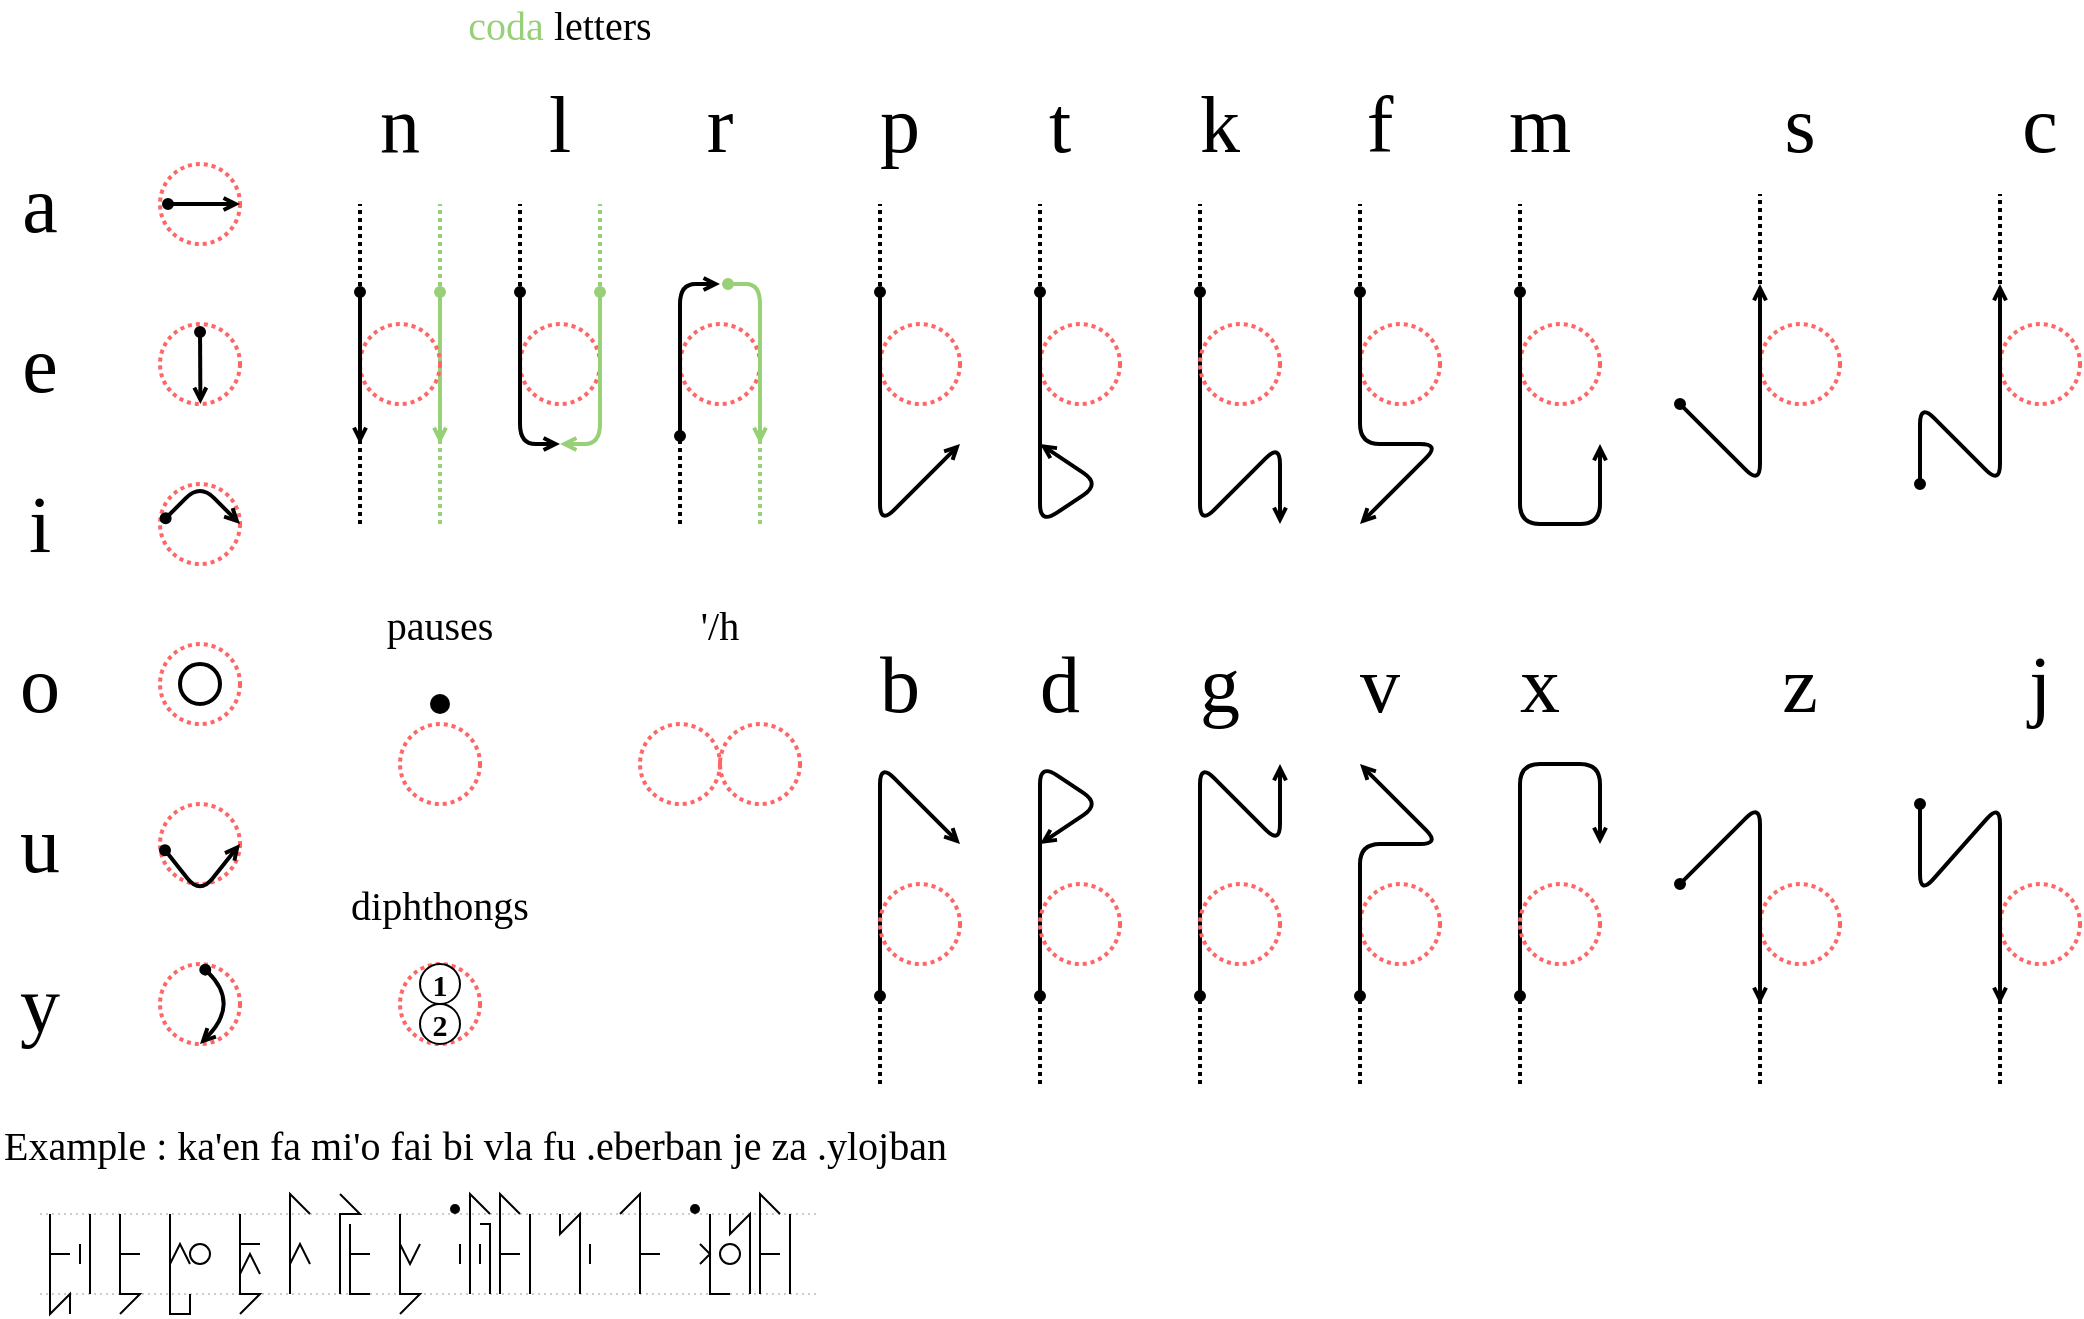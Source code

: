<mxfile version="13.3.1" type="device"><diagram id="cU61eobwLXM9dZFqmq59" name="Page-1"><mxGraphModel dx="1022" dy="855" grid="1" gridSize="5" guides="0" tooltips="1" connect="0" arrows="0" fold="1" page="0" pageScale="1" pageWidth="850" pageHeight="1100" math="0" shadow="0" extFonts="Rajdhani^https://fonts.googleapis.com/css?family=Rajdhani"><root><mxCell id="0"/><mxCell id="1" parent="0"/><mxCell id="TxNuDAC9tBbn7qZjxhLz-207" value="" style="endArrow=none;dashed=1;html=1;strokeColor=#CCCCCC;strokeWidth=1;fontFamily=Rajdhani;fontSize=15;fontColor=#000000;dashPattern=1 2;" edge="1" parent="1"><mxGeometry width="50" height="50" relative="1" as="geometry"><mxPoint x="420" y="925" as="sourcePoint"/><mxPoint x="810" y="925" as="targetPoint"/></mxGeometry></mxCell><mxCell id="TxNuDAC9tBbn7qZjxhLz-208" value="" style="endArrow=none;dashed=1;html=1;strokeColor=#CCCCCC;strokeWidth=1;fontFamily=Rajdhani;fontSize=15;fontColor=#000000;dashPattern=1 2;" edge="1" parent="1"><mxGeometry width="50" height="50" relative="1" as="geometry"><mxPoint x="420" y="965" as="sourcePoint"/><mxPoint x="810" y="965" as="targetPoint"/></mxGeometry></mxCell><mxCell id="TxNuDAC9tBbn7qZjxhLz-73" value="" style="ellipse;whiteSpace=wrap;html=1;aspect=fixed;fontFamily=Rajdhani;fontSize=20;align=right;fillColor=none;strokeWidth=2;strokeColor=#FF6666;dashed=1;dashPattern=1 1;" vertex="1" parent="1"><mxGeometry x="480" y="560" width="40" height="40" as="geometry"/></mxCell><mxCell id="TxNuDAC9tBbn7qZjxhLz-72" value="" style="ellipse;whiteSpace=wrap;html=1;aspect=fixed;fontFamily=Rajdhani;fontSize=20;align=right;fillColor=none;strokeWidth=2;strokeColor=#FF6666;dashed=1;dashPattern=1 1;" vertex="1" parent="1"><mxGeometry x="480" y="480" width="40" height="40" as="geometry"/></mxCell><mxCell id="TxNuDAC9tBbn7qZjxhLz-71" value="" style="ellipse;whiteSpace=wrap;html=1;aspect=fixed;fontFamily=Rajdhani;fontSize=20;align=right;fillColor=none;strokeWidth=2;strokeColor=#FF6666;dashed=1;dashPattern=1 1;" vertex="1" parent="1"><mxGeometry x="480" y="400" width="40" height="40" as="geometry"/></mxCell><mxCell id="TxNuDAC9tBbn7qZjxhLz-76" value="" style="ellipse;whiteSpace=wrap;html=1;aspect=fixed;fontFamily=Rajdhani;fontSize=20;align=right;fillColor=none;strokeWidth=2;strokeColor=#FF6666;dashed=1;dashPattern=1 1;" vertex="1" parent="1"><mxGeometry x="480" y="640" width="40" height="40" as="geometry"/></mxCell><mxCell id="TxNuDAC9tBbn7qZjxhLz-78" value="" style="ellipse;whiteSpace=wrap;html=1;aspect=fixed;fontFamily=Rajdhani;fontSize=20;align=right;fillColor=none;strokeWidth=2;strokeColor=#FF6666;dashed=1;dashPattern=1 1;" vertex="1" parent="1"><mxGeometry x="480" y="720" width="40" height="40" as="geometry"/></mxCell><mxCell id="TxNuDAC9tBbn7qZjxhLz-81" value="" style="ellipse;whiteSpace=wrap;html=1;aspect=fixed;fontFamily=Rajdhani;fontSize=20;align=right;fillColor=none;strokeWidth=2;strokeColor=#FF6666;dashed=1;dashPattern=1 1;" vertex="1" parent="1"><mxGeometry x="480" y="800" width="40" height="40" as="geometry"/></mxCell><mxCell id="TxNuDAC9tBbn7qZjxhLz-1" value="a" style="text;html=1;strokeColor=none;fillColor=none;align=center;verticalAlign=middle;whiteSpace=wrap;rounded=0;fontFamily=Rajdhani;fontSize=40;" vertex="1" parent="1"><mxGeometry x="400" y="400" width="40" height="40" as="geometry"/></mxCell><mxCell id="TxNuDAC9tBbn7qZjxhLz-2" value="" style="endArrow=open;html=1;fontFamily=Rajdhani;fontSize=40;startArrow=circle;startFill=1;endSize=4;startSize=0;endFill=0;strokeWidth=2;" edge="1" parent="1"><mxGeometry width="50" height="50" relative="1" as="geometry"><mxPoint x="500" y="480" as="sourcePoint"/><mxPoint x="500.2" y="520" as="targetPoint"/></mxGeometry></mxCell><mxCell id="TxNuDAC9tBbn7qZjxhLz-7" value="e" style="text;html=1;strokeColor=none;fillColor=none;align=center;verticalAlign=middle;whiteSpace=wrap;rounded=0;fontFamily=Rajdhani;fontSize=40;" vertex="1" parent="1"><mxGeometry x="400" y="480" width="40" height="40" as="geometry"/></mxCell><mxCell id="TxNuDAC9tBbn7qZjxhLz-8" value="" style="endArrow=open;html=1;fontFamily=Rajdhani;fontSize=40;startArrow=circle;startFill=1;endSize=4;startSize=0;endFill=0;strokeWidth=2;" edge="1" parent="1"><mxGeometry width="50" height="50" relative="1" as="geometry"><mxPoint x="480" y="420" as="sourcePoint"/><mxPoint x="520" y="420" as="targetPoint"/></mxGeometry></mxCell><mxCell id="TxNuDAC9tBbn7qZjxhLz-9" value="i" style="text;html=1;strokeColor=none;fillColor=none;align=center;verticalAlign=middle;whiteSpace=wrap;rounded=0;fontFamily=Rajdhani;fontSize=40;" vertex="1" parent="1"><mxGeometry x="400" y="560" width="40" height="40" as="geometry"/></mxCell><mxCell id="TxNuDAC9tBbn7qZjxhLz-10" value="" style="endArrow=open;html=1;fontFamily=Rajdhani;fontSize=40;startArrow=circle;startFill=1;endSize=4;startSize=0;endFill=0;strokeWidth=2;" edge="1" parent="1"><mxGeometry width="50" height="50" relative="1" as="geometry"><mxPoint x="480" y="580" as="sourcePoint"/><mxPoint x="520" y="580" as="targetPoint"/><Array as="points"><mxPoint x="500" y="560"/></Array></mxGeometry></mxCell><mxCell id="TxNuDAC9tBbn7qZjxhLz-11" value="o" style="text;html=1;strokeColor=none;fillColor=none;align=center;verticalAlign=middle;whiteSpace=wrap;rounded=0;fontFamily=Rajdhani;fontSize=40;" vertex="1" parent="1"><mxGeometry x="400" y="640" width="40" height="40" as="geometry"/></mxCell><mxCell id="TxNuDAC9tBbn7qZjxhLz-12" value="" style="ellipse;whiteSpace=wrap;html=1;aspect=fixed;fontFamily=Rajdhani;fontSize=20;align=right;fillColor=none;strokeWidth=2;" vertex="1" parent="1"><mxGeometry x="490" y="650" width="20" height="20" as="geometry"/></mxCell><mxCell id="TxNuDAC9tBbn7qZjxhLz-13" value="u" style="text;html=1;strokeColor=none;fillColor=none;align=center;verticalAlign=middle;whiteSpace=wrap;rounded=0;fontFamily=Rajdhani;fontSize=40;" vertex="1" parent="1"><mxGeometry x="400" y="720" width="40" height="40" as="geometry"/></mxCell><mxCell id="TxNuDAC9tBbn7qZjxhLz-14" value="" style="endArrow=open;html=1;fontFamily=Rajdhani;fontSize=40;startArrow=circle;startFill=1;endSize=4;startSize=0;endFill=0;strokeWidth=2;strokeColor=#000000;rounded=1;" edge="1" parent="1"><mxGeometry width="50" height="50" relative="1" as="geometry"><mxPoint x="480" y="740" as="sourcePoint"/><mxPoint x="520" y="740" as="targetPoint"/><Array as="points"><mxPoint x="500" y="765"/></Array></mxGeometry></mxCell><mxCell id="TxNuDAC9tBbn7qZjxhLz-20" value="y" style="text;html=1;strokeColor=none;fillColor=none;align=center;verticalAlign=middle;whiteSpace=wrap;rounded=0;fontFamily=Rajdhani;fontSize=40;" vertex="1" parent="1"><mxGeometry x="400" y="800" width="40" height="40" as="geometry"/></mxCell><mxCell id="TxNuDAC9tBbn7qZjxhLz-21" value="" style="endArrow=open;html=1;fontFamily=Rajdhani;fontSize=40;startArrow=circle;startFill=1;endSize=4;startSize=0;endFill=0;strokeWidth=2;curved=1;" edge="1" parent="1"><mxGeometry width="50" height="50" relative="1" as="geometry"><mxPoint x="499.8" y="800" as="sourcePoint"/><mxPoint x="500" y="840" as="targetPoint"/><Array as="points"><mxPoint x="520" y="820"/></Array></mxGeometry></mxCell><mxCell id="TxNuDAC9tBbn7qZjxhLz-23" value="n" style="text;html=1;strokeColor=none;fillColor=none;align=center;verticalAlign=middle;whiteSpace=wrap;rounded=0;fontFamily=Rajdhani;fontSize=40;" vertex="1" parent="1"><mxGeometry x="580" y="360" width="40" height="40" as="geometry"/></mxCell><mxCell id="TxNuDAC9tBbn7qZjxhLz-25" value="l" style="text;html=1;strokeColor=none;fillColor=none;align=center;verticalAlign=middle;whiteSpace=wrap;rounded=0;fontFamily=Rajdhani;fontSize=40;" vertex="1" parent="1"><mxGeometry x="660" y="360" width="40" height="40" as="geometry"/></mxCell><mxCell id="TxNuDAC9tBbn7qZjxhLz-26" value="r" style="text;html=1;strokeColor=none;fillColor=none;align=center;verticalAlign=middle;whiteSpace=wrap;rounded=0;fontFamily=Rajdhani;fontSize=40;" vertex="1" parent="1"><mxGeometry x="740" y="360" width="40" height="40" as="geometry"/></mxCell><mxCell id="TxNuDAC9tBbn7qZjxhLz-27" value="" style="endArrow=open;html=1;fontFamily=Rajdhani;fontSize=40;startArrow=circle;startFill=1;endSize=4;startSize=0;endFill=0;strokeWidth=2;strokeColor=#97D077;" edge="1" parent="1"><mxGeometry width="50" height="50" relative="1" as="geometry"><mxPoint x="620" y="460" as="sourcePoint"/><mxPoint x="620" y="540" as="targetPoint"/></mxGeometry></mxCell><mxCell id="TxNuDAC9tBbn7qZjxhLz-28" value="" style="ellipse;whiteSpace=wrap;html=1;aspect=fixed;fontFamily=Rajdhani;fontSize=20;align=right;fillColor=none;strokeWidth=2;strokeColor=#FF6666;dashed=1;dashPattern=1 1;" vertex="1" parent="1"><mxGeometry x="580" y="480" width="40" height="40" as="geometry"/></mxCell><mxCell id="TxNuDAC9tBbn7qZjxhLz-29" value="" style="ellipse;whiteSpace=wrap;html=1;aspect=fixed;fontFamily=Rajdhani;fontSize=20;align=right;fillColor=none;strokeWidth=2;strokeColor=#FF6666;dashed=1;dashPattern=1 1;" vertex="1" parent="1"><mxGeometry x="660" y="480" width="40" height="40" as="geometry"/></mxCell><mxCell id="TxNuDAC9tBbn7qZjxhLz-30" value="" style="ellipse;whiteSpace=wrap;html=1;aspect=fixed;fontFamily=Rajdhani;fontSize=20;align=right;fillColor=none;strokeWidth=2;strokeColor=#FF6666;dashed=1;dashPattern=1 1;" vertex="1" parent="1"><mxGeometry x="740" y="480" width="40" height="40" as="geometry"/></mxCell><mxCell id="TxNuDAC9tBbn7qZjxhLz-31" value="" style="endArrow=open;html=1;fontFamily=Rajdhani;fontSize=40;startArrow=circle;startFill=1;endSize=4;startSize=0;endFill=0;strokeWidth=2;strokeColor=#97D077;" edge="1" parent="1"><mxGeometry width="50" height="50" relative="1" as="geometry"><mxPoint x="700" y="460" as="sourcePoint"/><mxPoint x="680" y="540" as="targetPoint"/><Array as="points"><mxPoint x="700" y="540"/></Array></mxGeometry></mxCell><mxCell id="TxNuDAC9tBbn7qZjxhLz-32" value="" style="endArrow=open;html=1;fontFamily=Rajdhani;fontSize=40;startArrow=circle;startFill=1;endSize=4;startSize=0;endFill=0;strokeWidth=2;" edge="1" parent="1"><mxGeometry width="50" height="50" relative="1" as="geometry"><mxPoint x="660" y="460" as="sourcePoint"/><mxPoint x="680" y="540" as="targetPoint"/><Array as="points"><mxPoint x="660" y="540"/></Array></mxGeometry></mxCell><mxCell id="TxNuDAC9tBbn7qZjxhLz-33" value="" style="endArrow=open;html=1;fontFamily=Rajdhani;fontSize=40;startArrow=circle;startFill=1;endSize=4;startSize=0;endFill=0;strokeWidth=2;strokeColor=#97D077;" edge="1" parent="1"><mxGeometry width="50" height="50" relative="1" as="geometry"><mxPoint x="760" y="460" as="sourcePoint"/><mxPoint x="780" y="540" as="targetPoint"/><Array as="points"><mxPoint x="780" y="460"/></Array></mxGeometry></mxCell><mxCell id="TxNuDAC9tBbn7qZjxhLz-34" value="" style="endArrow=open;html=1;fontFamily=Rajdhani;fontSize=40;startArrow=circle;startFill=1;endSize=4;startSize=0;endFill=0;strokeWidth=2;strokeColor=#000000;" edge="1" parent="1"><mxGeometry width="50" height="50" relative="1" as="geometry"><mxPoint x="740" y="540" as="sourcePoint"/><mxPoint x="760" y="460" as="targetPoint"/><Array as="points"><mxPoint x="740" y="460"/></Array></mxGeometry></mxCell><mxCell id="TxNuDAC9tBbn7qZjxhLz-35" value="&lt;font color=&quot;#97d077&quot;&gt;coda&lt;/font&gt; letters" style="text;html=1;strokeColor=none;fillColor=none;align=center;verticalAlign=middle;whiteSpace=wrap;rounded=0;fontFamily=Rajdhani;fontSize=20;" vertex="1" parent="1"><mxGeometry x="580" y="320" width="200" height="20" as="geometry"/></mxCell><mxCell id="TxNuDAC9tBbn7qZjxhLz-36" value="" style="endArrow=open;html=1;fontFamily=Rajdhani;fontSize=40;startArrow=circle;startFill=1;endSize=4;startSize=0;endFill=0;strokeWidth=2;strokeColor=#000000;" edge="1" parent="1"><mxGeometry width="50" height="50" relative="1" as="geometry"><mxPoint x="580" y="460" as="sourcePoint"/><mxPoint x="580" y="540" as="targetPoint"/></mxGeometry></mxCell><mxCell id="TxNuDAC9tBbn7qZjxhLz-39" value="p" style="text;html=1;strokeColor=none;fillColor=none;align=center;verticalAlign=middle;whiteSpace=wrap;rounded=0;fontFamily=Rajdhani;fontSize=40;" vertex="1" parent="1"><mxGeometry x="830" y="360" width="40" height="40" as="geometry"/></mxCell><mxCell id="TxNuDAC9tBbn7qZjxhLz-40" value="b" style="text;html=1;strokeColor=none;fillColor=none;align=center;verticalAlign=middle;whiteSpace=wrap;rounded=0;fontFamily=Rajdhani;fontSize=40;" vertex="1" parent="1"><mxGeometry x="830" y="640" width="40" height="40" as="geometry"/></mxCell><mxCell id="TxNuDAC9tBbn7qZjxhLz-42" value="" style="endArrow=open;html=1;fontFamily=Rajdhani;fontSize=40;startArrow=circle;startFill=1;endSize=4;startSize=0;endFill=0;strokeWidth=2;strokeColor=#000000;" edge="1" parent="1"><mxGeometry width="50" height="50" relative="1" as="geometry"><mxPoint x="840" y="820" as="sourcePoint"/><mxPoint x="880" y="740" as="targetPoint"/><Array as="points"><mxPoint x="840" y="700"/></Array></mxGeometry></mxCell><mxCell id="TxNuDAC9tBbn7qZjxhLz-47" value="" style="endArrow=open;html=1;fontFamily=Rajdhani;fontSize=40;startArrow=circle;startFill=1;endSize=4;startSize=0;endFill=0;strokeWidth=2;strokeColor=#000000;" edge="1" parent="1"><mxGeometry width="50" height="50" relative="1" as="geometry"><mxPoint x="920" y="820" as="sourcePoint"/><mxPoint x="920" y="740" as="targetPoint"/><Array as="points"><mxPoint x="920" y="700"/><mxPoint x="950" y="720"/></Array></mxGeometry></mxCell><mxCell id="TxNuDAC9tBbn7qZjxhLz-50" value="t" style="text;html=1;strokeColor=none;fillColor=none;align=center;verticalAlign=middle;whiteSpace=wrap;rounded=0;fontFamily=Rajdhani;fontSize=40;" vertex="1" parent="1"><mxGeometry x="910" y="360" width="40" height="40" as="geometry"/></mxCell><mxCell id="TxNuDAC9tBbn7qZjxhLz-51" value="d" style="text;html=1;strokeColor=none;fillColor=none;align=center;verticalAlign=middle;whiteSpace=wrap;rounded=0;fontFamily=Rajdhani;fontSize=40;" vertex="1" parent="1"><mxGeometry x="910" y="640" width="40" height="40" as="geometry"/></mxCell><mxCell id="TxNuDAC9tBbn7qZjxhLz-54" value="" style="endArrow=open;html=1;fontFamily=Rajdhani;fontSize=40;startArrow=circle;startFill=1;endSize=4;startSize=0;endFill=0;strokeWidth=2;strokeColor=#000000;" edge="1" parent="1"><mxGeometry width="50" height="50" relative="1" as="geometry"><mxPoint x="1000" y="460" as="sourcePoint"/><mxPoint x="1040" y="580" as="targetPoint"/><Array as="points"><mxPoint x="1000" y="580"/><mxPoint x="1040" y="540"/></Array></mxGeometry></mxCell><mxCell id="TxNuDAC9tBbn7qZjxhLz-56" value="k" style="text;html=1;strokeColor=none;fillColor=none;align=center;verticalAlign=middle;whiteSpace=wrap;rounded=0;fontFamily=Rajdhani;fontSize=40;" vertex="1" parent="1"><mxGeometry x="990" y="360" width="40" height="40" as="geometry"/></mxCell><mxCell id="TxNuDAC9tBbn7qZjxhLz-57" value="" style="endArrow=open;html=1;fontFamily=Rajdhani;fontSize=40;startArrow=circle;startFill=1;endSize=4;startSize=0;endFill=0;strokeWidth=2;strokeColor=#000000;" edge="1" parent="1"><mxGeometry width="50" height="50" relative="1" as="geometry"><mxPoint x="1000" y="820" as="sourcePoint"/><mxPoint x="1040" y="700" as="targetPoint"/><Array as="points"><mxPoint x="1000" y="700"/><mxPoint x="1040" y="740"/></Array></mxGeometry></mxCell><mxCell id="TxNuDAC9tBbn7qZjxhLz-83" value="" style="ellipse;whiteSpace=wrap;html=1;aspect=fixed;fontFamily=Rajdhani;fontSize=20;align=right;fillColor=none;strokeWidth=2;strokeColor=#FF6666;dashed=1;dashPattern=1 1;" vertex="1" parent="1"><mxGeometry x="840" y="480" width="40" height="40" as="geometry"/></mxCell><mxCell id="TxNuDAC9tBbn7qZjxhLz-85" value="" style="ellipse;whiteSpace=wrap;html=1;aspect=fixed;fontFamily=Rajdhani;fontSize=20;align=right;fillColor=none;strokeWidth=2;strokeColor=#FF6666;dashed=1;dashPattern=1 1;" vertex="1" parent="1"><mxGeometry x="920" y="480" width="40" height="40" as="geometry"/></mxCell><mxCell id="TxNuDAC9tBbn7qZjxhLz-87" value="" style="ellipse;whiteSpace=wrap;html=1;aspect=fixed;fontFamily=Rajdhani;fontSize=20;align=right;fillColor=none;strokeWidth=2;strokeColor=#FF6666;dashed=1;dashPattern=1 1;" vertex="1" parent="1"><mxGeometry x="1000" y="480" width="40" height="40" as="geometry"/></mxCell><mxCell id="TxNuDAC9tBbn7qZjxhLz-89" value="" style="ellipse;whiteSpace=wrap;html=1;aspect=fixed;fontFamily=Rajdhani;fontSize=20;align=right;fillColor=none;strokeWidth=2;strokeColor=#FF6666;dashed=1;dashPattern=1 1;" vertex="1" parent="1"><mxGeometry x="840" y="760" width="40" height="40" as="geometry"/></mxCell><mxCell id="TxNuDAC9tBbn7qZjxhLz-91" value="" style="ellipse;whiteSpace=wrap;html=1;aspect=fixed;fontFamily=Rajdhani;fontSize=20;align=right;fillColor=none;strokeWidth=2;strokeColor=#FF6666;dashed=1;dashPattern=1 1;" vertex="1" parent="1"><mxGeometry x="920" y="760" width="40" height="40" as="geometry"/></mxCell><mxCell id="TxNuDAC9tBbn7qZjxhLz-93" value="" style="ellipse;whiteSpace=wrap;html=1;aspect=fixed;fontFamily=Rajdhani;fontSize=20;align=right;fillColor=none;strokeWidth=2;strokeColor=#FF6666;dashed=1;dashPattern=1 1;" vertex="1" parent="1"><mxGeometry x="1000" y="760" width="40" height="40" as="geometry"/></mxCell><mxCell id="TxNuDAC9tBbn7qZjxhLz-101" value="f" style="text;html=1;strokeColor=none;fillColor=none;align=center;verticalAlign=middle;whiteSpace=wrap;rounded=0;fontFamily=Rajdhani;fontSize=40;" vertex="1" parent="1"><mxGeometry x="1070" y="360" width="40" height="40" as="geometry"/></mxCell><mxCell id="TxNuDAC9tBbn7qZjxhLz-103" value="" style="ellipse;whiteSpace=wrap;html=1;aspect=fixed;fontFamily=Rajdhani;fontSize=20;align=right;fillColor=none;strokeWidth=2;strokeColor=#FF6666;dashed=1;dashPattern=1 1;" vertex="1" parent="1"><mxGeometry x="1080" y="480" width="40" height="40" as="geometry"/></mxCell><mxCell id="TxNuDAC9tBbn7qZjxhLz-105" value="g" style="text;html=1;strokeColor=none;fillColor=none;align=center;verticalAlign=middle;whiteSpace=wrap;rounded=0;fontFamily=Rajdhani;fontSize=40;" vertex="1" parent="1"><mxGeometry x="990" y="640" width="40" height="40" as="geometry"/></mxCell><mxCell id="TxNuDAC9tBbn7qZjxhLz-106" value="v" style="text;html=1;strokeColor=none;fillColor=none;align=center;verticalAlign=middle;whiteSpace=wrap;rounded=0;fontFamily=Rajdhani;fontSize=40;" vertex="1" parent="1"><mxGeometry x="1070" y="640" width="40" height="40" as="geometry"/></mxCell><mxCell id="TxNuDAC9tBbn7qZjxhLz-108" value="" style="ellipse;whiteSpace=wrap;html=1;aspect=fixed;fontFamily=Rajdhani;fontSize=20;align=right;fillColor=none;strokeWidth=2;strokeColor=#FF6666;dashed=1;dashPattern=1 1;" vertex="1" parent="1"><mxGeometry x="1080" y="760" width="40" height="40" as="geometry"/></mxCell><mxCell id="TxNuDAC9tBbn7qZjxhLz-110" value="" style="endArrow=open;html=1;fontFamily=Rajdhani;fontSize=40;startArrow=circle;startFill=1;endSize=4;startSize=0;endFill=0;strokeWidth=2;strokeColor=#000000;" edge="1" parent="1"><mxGeometry width="50" height="50" relative="1" as="geometry"><mxPoint x="1080" y="460" as="sourcePoint"/><mxPoint x="1080" y="580" as="targetPoint"/><Array as="points"><mxPoint x="1080" y="540"/><mxPoint x="1120" y="540"/></Array></mxGeometry></mxCell><mxCell id="TxNuDAC9tBbn7qZjxhLz-112" value="" style="endArrow=open;html=1;fontFamily=Rajdhani;fontSize=40;startArrow=circle;startFill=1;endSize=4;startSize=0;endFill=0;strokeWidth=2;strokeColor=#000000;" edge="1" parent="1"><mxGeometry width="50" height="50" relative="1" as="geometry"><mxPoint x="1080" y="820" as="sourcePoint"/><mxPoint x="1080" y="700" as="targetPoint"/><Array as="points"><mxPoint x="1080" y="740"/><mxPoint x="1120" y="740"/></Array></mxGeometry></mxCell><mxCell id="TxNuDAC9tBbn7qZjxhLz-113" value="m" style="text;html=1;strokeColor=none;fillColor=none;align=center;verticalAlign=middle;whiteSpace=wrap;rounded=0;fontFamily=Rajdhani;fontSize=40;" vertex="1" parent="1"><mxGeometry x="1150" y="360" width="40" height="40" as="geometry"/></mxCell><mxCell id="TxNuDAC9tBbn7qZjxhLz-114" value="" style="ellipse;whiteSpace=wrap;html=1;aspect=fixed;fontFamily=Rajdhani;fontSize=20;align=right;fillColor=none;strokeWidth=2;strokeColor=#FF6666;dashed=1;dashPattern=1 1;" vertex="1" parent="1"><mxGeometry x="1160" y="480" width="40" height="40" as="geometry"/></mxCell><mxCell id="TxNuDAC9tBbn7qZjxhLz-117" value="" style="endArrow=open;html=1;fontFamily=Rajdhani;fontSize=40;startArrow=circle;startFill=1;endSize=4;startSize=0;endFill=0;strokeWidth=2;strokeColor=#000000;" edge="1" parent="1"><mxGeometry width="50" height="50" relative="1" as="geometry"><mxPoint x="1160" y="460" as="sourcePoint"/><mxPoint x="1200" y="540" as="targetPoint"/><Array as="points"><mxPoint x="1160" y="580"/><mxPoint x="1200" y="580"/></Array></mxGeometry></mxCell><mxCell id="TxNuDAC9tBbn7qZjxhLz-118" value="x" style="text;html=1;strokeColor=none;fillColor=none;align=center;verticalAlign=middle;whiteSpace=wrap;rounded=0;fontFamily=Rajdhani;fontSize=40;" vertex="1" parent="1"><mxGeometry x="1150" y="640" width="40" height="40" as="geometry"/></mxCell><mxCell id="TxNuDAC9tBbn7qZjxhLz-119" value="" style="endArrow=open;html=1;fontFamily=Rajdhani;fontSize=40;startArrow=circle;startFill=1;endSize=4;startSize=0;endFill=0;strokeWidth=2;strokeColor=#000000;" edge="1" parent="1"><mxGeometry width="50" height="50" relative="1" as="geometry"><mxPoint x="1160" y="820" as="sourcePoint"/><mxPoint x="1200" y="740" as="targetPoint"/><Array as="points"><mxPoint x="1160" y="700"/><mxPoint x="1200" y="700"/></Array></mxGeometry></mxCell><mxCell id="TxNuDAC9tBbn7qZjxhLz-120" value="" style="ellipse;whiteSpace=wrap;html=1;aspect=fixed;fontFamily=Rajdhani;fontSize=20;align=right;fillColor=none;strokeWidth=2;strokeColor=#FF6666;dashed=1;dashPattern=1 1;" vertex="1" parent="1"><mxGeometry x="1160" y="760" width="40" height="40" as="geometry"/></mxCell><mxCell id="TxNuDAC9tBbn7qZjxhLz-123" value="s" style="text;html=1;strokeColor=none;fillColor=none;align=center;verticalAlign=middle;whiteSpace=wrap;rounded=0;fontFamily=Rajdhani;fontSize=40;" vertex="1" parent="1"><mxGeometry x="1280" y="360" width="40" height="40" as="geometry"/></mxCell><mxCell id="TxNuDAC9tBbn7qZjxhLz-124" value="z" style="text;html=1;strokeColor=none;fillColor=none;align=center;verticalAlign=middle;whiteSpace=wrap;rounded=0;fontFamily=Rajdhani;fontSize=40;" vertex="1" parent="1"><mxGeometry x="1280" y="640" width="40" height="40" as="geometry"/></mxCell><mxCell id="TxNuDAC9tBbn7qZjxhLz-125" value="c" style="text;html=1;strokeColor=none;fillColor=none;align=center;verticalAlign=middle;whiteSpace=wrap;rounded=0;fontFamily=Rajdhani;fontSize=40;" vertex="1" parent="1"><mxGeometry x="1400" y="360" width="40" height="40" as="geometry"/></mxCell><mxCell id="TxNuDAC9tBbn7qZjxhLz-126" value="j" style="text;html=1;strokeColor=none;fillColor=none;align=center;verticalAlign=middle;whiteSpace=wrap;rounded=0;fontFamily=Rajdhani;fontSize=40;" vertex="1" parent="1"><mxGeometry x="1400" y="640" width="40" height="40" as="geometry"/></mxCell><mxCell id="TxNuDAC9tBbn7qZjxhLz-127" value="" style="ellipse;whiteSpace=wrap;html=1;aspect=fixed;fontFamily=Rajdhani;fontSize=20;align=right;fillColor=none;strokeWidth=2;strokeColor=#FF6666;dashed=1;dashPattern=1 1;" vertex="1" parent="1"><mxGeometry x="1280" y="480" width="40" height="40" as="geometry"/></mxCell><mxCell id="TxNuDAC9tBbn7qZjxhLz-130" value="" style="ellipse;whiteSpace=wrap;html=1;aspect=fixed;fontFamily=Rajdhani;fontSize=20;align=right;fillColor=none;strokeWidth=2;strokeColor=#FF6666;dashed=1;dashPattern=1 1;" vertex="1" parent="1"><mxGeometry x="1400" y="480" width="40" height="40" as="geometry"/></mxCell><mxCell id="TxNuDAC9tBbn7qZjxhLz-133" value="" style="ellipse;whiteSpace=wrap;html=1;aspect=fixed;fontFamily=Rajdhani;fontSize=20;align=right;fillColor=none;strokeWidth=2;strokeColor=#FF6666;dashed=1;dashPattern=1 1;" vertex="1" parent="1"><mxGeometry x="1400" y="760" width="40" height="40" as="geometry"/></mxCell><mxCell id="TxNuDAC9tBbn7qZjxhLz-136" value="" style="ellipse;whiteSpace=wrap;html=1;aspect=fixed;fontFamily=Rajdhani;fontSize=20;align=right;fillColor=none;strokeWidth=2;strokeColor=#FF6666;dashed=1;dashPattern=1 1;" vertex="1" parent="1"><mxGeometry x="1280" y="760" width="40" height="40" as="geometry"/></mxCell><mxCell id="TxNuDAC9tBbn7qZjxhLz-139" value="" style="endArrow=oval;html=1;fontFamily=Rajdhani;fontSize=40;startArrow=open;startFill=0;endSize=4;startSize=4;endFill=1;strokeWidth=2;strokeColor=#000000;" edge="1" parent="1"><mxGeometry width="50" height="50" relative="1" as="geometry"><mxPoint x="1280" y="460" as="sourcePoint"/><mxPoint x="1240" y="520" as="targetPoint"/><Array as="points"><mxPoint x="1280" y="560"/></Array></mxGeometry></mxCell><mxCell id="TxNuDAC9tBbn7qZjxhLz-140" value="" style="endArrow=oval;html=1;fontFamily=Rajdhani;fontSize=40;startArrow=open;startFill=0;endSize=4;startSize=4;endFill=1;strokeWidth=2;strokeColor=#000000;" edge="1" parent="1"><mxGeometry width="50" height="50" relative="1" as="geometry"><mxPoint x="1400" y="460" as="sourcePoint"/><mxPoint x="1360" y="560" as="targetPoint"/><Array as="points"><mxPoint x="1400" y="560"/><mxPoint x="1360" y="520"/></Array></mxGeometry></mxCell><mxCell id="TxNuDAC9tBbn7qZjxhLz-141" value="" style="endArrow=oval;html=1;fontFamily=Rajdhani;fontSize=40;startArrow=open;startFill=0;endSize=4;startSize=4;endFill=1;strokeWidth=2;strokeColor=#000000;" edge="1" parent="1"><mxGeometry width="50" height="50" relative="1" as="geometry"><mxPoint x="1280" y="820" as="sourcePoint"/><mxPoint x="1240" y="760" as="targetPoint"/><Array as="points"><mxPoint x="1280" y="720"/></Array></mxGeometry></mxCell><mxCell id="TxNuDAC9tBbn7qZjxhLz-142" value="" style="endArrow=oval;html=1;fontFamily=Rajdhani;fontSize=40;startArrow=open;startFill=0;endSize=4;startSize=4;endFill=1;strokeWidth=2;strokeColor=#000000;" edge="1" parent="1"><mxGeometry width="50" height="50" relative="1" as="geometry"><mxPoint x="1400" y="820" as="sourcePoint"/><mxPoint x="1360" y="720" as="targetPoint"/><Array as="points"><mxPoint x="1400" y="720"/><mxPoint x="1360" y="765"/></Array></mxGeometry></mxCell><mxCell id="TxNuDAC9tBbn7qZjxhLz-144" value="&lt;font&gt;pauses&lt;/font&gt;" style="text;html=1;strokeColor=none;fillColor=none;align=center;verticalAlign=middle;whiteSpace=wrap;rounded=0;fontFamily=Rajdhani;fontSize=20;fontColor=#000000;" vertex="1" parent="1"><mxGeometry x="580" y="620" width="80" height="20" as="geometry"/></mxCell><mxCell id="TxNuDAC9tBbn7qZjxhLz-145" value="" style="ellipse;whiteSpace=wrap;html=1;aspect=fixed;fontFamily=Rajdhani;fontSize=20;align=right;fillColor=none;strokeWidth=2;strokeColor=#FF6666;dashed=1;dashPattern=1 1;" vertex="1" parent="1"><mxGeometry x="600" y="680" width="40" height="40" as="geometry"/></mxCell><mxCell id="TxNuDAC9tBbn7qZjxhLz-147" value="" style="ellipse;whiteSpace=wrap;html=1;aspect=fixed;dashed=1;dashPattern=1 1;strokeColor=none;strokeWidth=2;fillColor=#000000;fontFamily=Rajdhani;fontSize=20;fontColor=#000000;align=center;" vertex="1" parent="1"><mxGeometry x="615" y="665" width="10" height="10" as="geometry"/></mxCell><mxCell id="TxNuDAC9tBbn7qZjxhLz-149" value="&lt;font&gt;diphthongs&lt;/font&gt;" style="text;html=1;strokeColor=none;fillColor=none;align=center;verticalAlign=middle;whiteSpace=wrap;rounded=0;fontFamily=Rajdhani;fontSize=20;fontColor=#000000;" vertex="1" parent="1"><mxGeometry x="580" y="760" width="80" height="20" as="geometry"/></mxCell><mxCell id="TxNuDAC9tBbn7qZjxhLz-150" value="" style="ellipse;whiteSpace=wrap;html=1;aspect=fixed;fontFamily=Rajdhani;fontSize=20;align=right;fillColor=none;strokeWidth=2;strokeColor=#FF6666;dashed=1;dashPattern=1 1;" vertex="1" parent="1"><mxGeometry x="600" y="800" width="40" height="40" as="geometry"/></mxCell><mxCell id="TxNuDAC9tBbn7qZjxhLz-152" value="1" style="ellipse;whiteSpace=wrap;html=1;aspect=fixed;strokeWidth=1;fontFamily=Rajdhani;fontSize=15;align=center;fontStyle=1" vertex="1" parent="1"><mxGeometry x="610" y="800" width="20" height="20" as="geometry"/></mxCell><mxCell id="TxNuDAC9tBbn7qZjxhLz-153" value="2" style="ellipse;whiteSpace=wrap;html=1;aspect=fixed;strokeWidth=1;fontFamily=Rajdhani;fontSize=15;align=center;fontStyle=1" vertex="1" parent="1"><mxGeometry x="610" y="820" width="20" height="20" as="geometry"/></mxCell><mxCell id="TxNuDAC9tBbn7qZjxhLz-154" value="&lt;font&gt;Example : ka'en fa mi'o fai bi vla fu .eberban je za .ylojban&lt;/font&gt;" style="text;html=1;strokeColor=none;fillColor=none;align=left;verticalAlign=middle;whiteSpace=wrap;rounded=0;fontFamily=Rajdhani;fontSize=20;fontColor=#000000;" vertex="1" parent="1"><mxGeometry x="400" y="880" width="500" height="20" as="geometry"/></mxCell><mxCell id="TxNuDAC9tBbn7qZjxhLz-205" value="" style="endArrow=none;html=1;strokeColor=#000000;strokeWidth=1;fontFamily=Rajdhani;fontSize=15;fontColor=#000000;rounded=0;" edge="1" parent="1"><mxGeometry width="50" height="50" relative="1" as="geometry"><mxPoint x="460" y="925" as="sourcePoint"/><mxPoint x="460" y="975" as="targetPoint"/><Array as="points"><mxPoint x="460" y="965"/><mxPoint x="470" y="965"/></Array></mxGeometry></mxCell><mxCell id="TxNuDAC9tBbn7qZjxhLz-206" value="" style="endArrow=none;html=1;strokeColor=#000000;strokeWidth=1;fontFamily=Rajdhani;fontSize=15;fontColor=#000000;rounded=0;" edge="1" parent="1"><mxGeometry width="50" height="50" relative="1" as="geometry"><mxPoint x="460" y="945" as="sourcePoint"/><mxPoint x="470" y="945" as="targetPoint"/></mxGeometry></mxCell><mxCell id="TxNuDAC9tBbn7qZjxhLz-209" value="" style="endArrow=none;html=1;strokeColor=#000000;strokeWidth=1;fontFamily=Rajdhani;fontSize=15;fontColor=#000000;rounded=0;" edge="1" parent="1"><mxGeometry width="50" height="50" relative="1" as="geometry"><mxPoint x="485" y="925" as="sourcePoint"/><mxPoint x="495" y="965" as="targetPoint"/><Array as="points"><mxPoint x="485" y="975"/><mxPoint x="495" y="975"/></Array></mxGeometry></mxCell><mxCell id="TxNuDAC9tBbn7qZjxhLz-210" value="" style="endArrow=none;html=1;strokeColor=#000000;strokeWidth=1;fontFamily=Rajdhani;fontSize=15;fontColor=#000000;rounded=0;" edge="1" parent="1"><mxGeometry width="50" height="50" relative="1" as="geometry"><mxPoint x="485" y="950" as="sourcePoint"/><mxPoint x="495" y="950" as="targetPoint"/><Array as="points"><mxPoint x="490" y="940"/></Array></mxGeometry></mxCell><mxCell id="TxNuDAC9tBbn7qZjxhLz-211" value="" style="ellipse;whiteSpace=wrap;html=1;aspect=fixed;fontFamily=Rajdhani;fontSize=20;align=right;fillColor=#000000;strokeWidth=1;strokeColor=none;" vertex="1" parent="1"><mxGeometry x="625" y="920" width="5" height="5" as="geometry"/></mxCell><mxCell id="TxNuDAC9tBbn7qZjxhLz-212" value="" style="endArrow=none;html=1;strokeColor=#000000;strokeWidth=1;fontFamily=Rajdhani;fontSize=15;fontColor=#000000;rounded=0;" edge="1" parent="1"><mxGeometry width="50" height="50" relative="1" as="geometry"><mxPoint x="520" y="925" as="sourcePoint"/><mxPoint x="520" y="975" as="targetPoint"/><Array as="points"><mxPoint x="520" y="965"/><mxPoint x="530" y="965"/></Array></mxGeometry></mxCell><mxCell id="TxNuDAC9tBbn7qZjxhLz-213" value="" style="endArrow=none;html=1;strokeColor=#000000;strokeWidth=1;fontFamily=Rajdhani;fontSize=15;fontColor=#000000;rounded=0;" edge="1" parent="1"><mxGeometry width="50" height="50" relative="1" as="geometry"><mxPoint x="520" y="940" as="sourcePoint"/><mxPoint x="530" y="940" as="targetPoint"/></mxGeometry></mxCell><mxCell id="TxNuDAC9tBbn7qZjxhLz-214" value="" style="endArrow=none;html=1;strokeColor=#000000;strokeWidth=1;fontFamily=Rajdhani;fontSize=15;fontColor=#000000;rounded=0;" edge="1" parent="1"><mxGeometry width="50" height="50" relative="1" as="geometry"><mxPoint x="520" y="955" as="sourcePoint"/><mxPoint x="530" y="955" as="targetPoint"/><Array as="points"><mxPoint x="525" y="945"/></Array></mxGeometry></mxCell><mxCell id="TxNuDAC9tBbn7qZjxhLz-215" value="" style="endArrow=none;html=1;strokeColor=#000000;strokeWidth=1;fontFamily=Rajdhani;fontSize=15;fontColor=#000000;rounded=0;" edge="1" parent="1"><mxGeometry width="50" height="50" relative="1" as="geometry"><mxPoint x="555" y="925" as="sourcePoint"/><mxPoint x="545" y="965" as="targetPoint"/><Array as="points"><mxPoint x="545" y="915"/></Array></mxGeometry></mxCell><mxCell id="TxNuDAC9tBbn7qZjxhLz-217" value="" style="endArrow=none;html=1;strokeColor=#000000;strokeWidth=1;fontFamily=Rajdhani;fontSize=15;fontColor=#000000;rounded=0;" edge="1" parent="1"><mxGeometry width="50" height="50" relative="1" as="geometry"><mxPoint x="570" y="915" as="sourcePoint"/><mxPoint x="570" y="965" as="targetPoint"/><Array as="points"><mxPoint x="580" y="925"/><mxPoint x="570" y="925"/></Array></mxGeometry></mxCell><mxCell id="TxNuDAC9tBbn7qZjxhLz-218" value="" style="endArrow=none;html=1;strokeColor=#000000;strokeWidth=1;fontFamily=Rajdhani;fontSize=15;fontColor=#000000;rounded=0;" edge="1" parent="1"><mxGeometry width="50" height="50" relative="1" as="geometry"><mxPoint x="575" y="930" as="sourcePoint"/><mxPoint x="585" y="965" as="targetPoint"/><Array as="points"><mxPoint x="575" y="965"/><mxPoint x="585" y="965"/></Array></mxGeometry></mxCell><mxCell id="TxNuDAC9tBbn7qZjxhLz-219" value="" style="endArrow=none;html=1;strokeColor=#000000;strokeWidth=1;fontFamily=Rajdhani;fontSize=15;fontColor=#000000;rounded=0;" edge="1" parent="1"><mxGeometry width="50" height="50" relative="1" as="geometry"><mxPoint x="575" y="945" as="sourcePoint"/><mxPoint x="585" y="945" as="targetPoint"/></mxGeometry></mxCell><mxCell id="TxNuDAC9tBbn7qZjxhLz-220" value="" style="endArrow=none;html=1;strokeColor=#000000;strokeWidth=1;fontFamily=Rajdhani;fontSize=15;fontColor=#000000;rounded=0;" edge="1" parent="1"><mxGeometry width="50" height="50" relative="1" as="geometry"><mxPoint x="600" y="925" as="sourcePoint"/><mxPoint x="600" y="975" as="targetPoint"/><Array as="points"><mxPoint x="600" y="965"/><mxPoint x="610" y="965"/></Array></mxGeometry></mxCell><mxCell id="TxNuDAC9tBbn7qZjxhLz-221" value="" style="endArrow=none;html=1;strokeColor=#000000;strokeWidth=1;fontFamily=Rajdhani;fontSize=15;fontColor=#000000;rounded=0;" edge="1" parent="1"><mxGeometry width="50" height="50" relative="1" as="geometry"><mxPoint x="600" y="940" as="sourcePoint"/><mxPoint x="610" y="940" as="targetPoint"/><Array as="points"><mxPoint x="605" y="950"/></Array></mxGeometry></mxCell><mxCell id="TxNuDAC9tBbn7qZjxhLz-222" value="" style="endArrow=none;html=1;strokeColor=#000000;strokeWidth=1;fontFamily=Rajdhani;fontSize=15;fontColor=#000000;rounded=0;" edge="1" parent="1"><mxGeometry width="50" height="50" relative="1" as="geometry"><mxPoint x="645" y="925" as="sourcePoint"/><mxPoint x="635" y="965" as="targetPoint"/><Array as="points"><mxPoint x="635" y="915"/></Array></mxGeometry></mxCell><mxCell id="TxNuDAC9tBbn7qZjxhLz-223" value="" style="endArrow=none;html=1;strokeColor=#000000;strokeWidth=1;fontFamily=Rajdhani;fontSize=15;fontColor=#000000;rounded=0;" edge="1" parent="1"><mxGeometry width="50" height="50" relative="1" as="geometry"><mxPoint x="630" y="950" as="sourcePoint"/><mxPoint x="630" y="940" as="targetPoint"/></mxGeometry></mxCell><mxCell id="TxNuDAC9tBbn7qZjxhLz-224" value="" style="endArrow=none;html=1;strokeColor=#000000;strokeWidth=1;fontFamily=Rajdhani;fontSize=15;fontColor=#000000;rounded=0;" edge="1" parent="1"><mxGeometry width="50" height="50" relative="1" as="geometry"><mxPoint x="640" y="950" as="sourcePoint"/><mxPoint x="640" y="940" as="targetPoint"/></mxGeometry></mxCell><mxCell id="TxNuDAC9tBbn7qZjxhLz-226" value="" style="endArrow=none;html=1;strokeColor=#000000;strokeWidth=1;fontFamily=Rajdhani;fontSize=15;fontColor=#000000;rounded=0;" edge="1" parent="1"><mxGeometry width="50" height="50" relative="1" as="geometry"><mxPoint x="640" y="930" as="sourcePoint"/><mxPoint x="645" y="965" as="targetPoint"/><Array as="points"><mxPoint x="645" y="930"/><mxPoint x="645" y="965"/></Array></mxGeometry></mxCell><mxCell id="TxNuDAC9tBbn7qZjxhLz-227" value="" style="endArrow=none;html=1;strokeColor=#000000;strokeWidth=1;fontFamily=Rajdhani;fontSize=15;fontColor=#000000;rounded=0;" edge="1" parent="1"><mxGeometry width="50" height="50" relative="1" as="geometry"><mxPoint x="660" y="925" as="sourcePoint"/><mxPoint x="650" y="965" as="targetPoint"/><Array as="points"><mxPoint x="650" y="915"/></Array></mxGeometry></mxCell><mxCell id="TxNuDAC9tBbn7qZjxhLz-228" value="" style="endArrow=none;html=1;strokeColor=#000000;strokeWidth=1;fontFamily=Rajdhani;fontSize=15;fontColor=#000000;rounded=0;" edge="1" parent="1"><mxGeometry width="50" height="50" relative="1" as="geometry"><mxPoint x="650" y="945" as="sourcePoint"/><mxPoint x="660" y="945" as="targetPoint"/></mxGeometry></mxCell><mxCell id="TxNuDAC9tBbn7qZjxhLz-229" value="" style="endArrow=none;html=1;strokeColor=#000000;strokeWidth=1;fontFamily=Rajdhani;fontSize=15;fontColor=#000000;rounded=0;" edge="1" parent="1"><mxGeometry width="50" height="50" relative="1" as="geometry"><mxPoint x="665" y="965" as="sourcePoint"/><mxPoint x="665" y="925" as="targetPoint"/></mxGeometry></mxCell><mxCell id="TxNuDAC9tBbn7qZjxhLz-230" value="" style="endArrow=none;html=1;strokeColor=#000000;strokeWidth=1;fontFamily=Rajdhani;fontSize=15;fontColor=#000000;rounded=0;" edge="1" parent="1"><mxGeometry width="50" height="50" relative="1" as="geometry"><mxPoint x="680" y="925" as="sourcePoint"/><mxPoint x="690" y="965" as="targetPoint"/><Array as="points"><mxPoint x="680" y="935"/><mxPoint x="690" y="925"/></Array></mxGeometry></mxCell><mxCell id="TxNuDAC9tBbn7qZjxhLz-231" value="" style="endArrow=none;html=1;strokeColor=#000000;strokeWidth=1;fontFamily=Rajdhani;fontSize=15;fontColor=#000000;rounded=0;" edge="1" parent="1"><mxGeometry width="50" height="50" relative="1" as="geometry"><mxPoint x="695" y="950" as="sourcePoint"/><mxPoint x="695" y="940" as="targetPoint"/></mxGeometry></mxCell><mxCell id="TxNuDAC9tBbn7qZjxhLz-232" value="" style="endArrow=none;html=1;strokeColor=#000000;strokeWidth=1;fontFamily=Rajdhani;fontSize=15;fontColor=#000000;rounded=0;" edge="1" parent="1"><mxGeometry width="50" height="50" relative="1" as="geometry"><mxPoint x="710" y="925" as="sourcePoint"/><mxPoint x="720" y="965" as="targetPoint"/><Array as="points"><mxPoint x="720" y="915"/></Array></mxGeometry></mxCell><mxCell id="TxNuDAC9tBbn7qZjxhLz-233" value="" style="ellipse;whiteSpace=wrap;html=1;aspect=fixed;fontFamily=Rajdhani;fontSize=20;align=right;fillColor=#000000;strokeWidth=1;strokeColor=none;" vertex="1" parent="1"><mxGeometry x="745" y="920" width="5" height="5" as="geometry"/></mxCell><mxCell id="TxNuDAC9tBbn7qZjxhLz-234" value="" style="endArrow=none;html=1;strokeColor=#000000;strokeWidth=1;fontFamily=Rajdhani;fontSize=15;fontColor=#000000;rounded=0;" edge="1" parent="1"><mxGeometry width="50" height="50" relative="1" as="geometry"><mxPoint x="720" y="945" as="sourcePoint"/><mxPoint x="730" y="945" as="targetPoint"/></mxGeometry></mxCell><mxCell id="TxNuDAC9tBbn7qZjxhLz-235" value="" style="endArrow=none;html=1;strokeColor=#000000;strokeWidth=1;fontFamily=Rajdhani;fontSize=15;fontColor=#000000;rounded=0;" edge="1" parent="1"><mxGeometry width="50" height="50" relative="1" as="geometry"><mxPoint x="750" y="950" as="sourcePoint"/><mxPoint x="750" y="940" as="targetPoint"/><Array as="points"><mxPoint x="755" y="945"/></Array></mxGeometry></mxCell><mxCell id="TxNuDAC9tBbn7qZjxhLz-236" value="" style="endArrow=none;html=1;strokeColor=#000000;strokeWidth=1;fontFamily=Rajdhani;fontSize=15;fontColor=#000000;rounded=0;" edge="1" parent="1"><mxGeometry width="50" height="50" relative="1" as="geometry"><mxPoint x="765" y="965" as="sourcePoint"/><mxPoint x="755" y="925" as="targetPoint"/><Array as="points"><mxPoint x="755" y="965"/></Array></mxGeometry></mxCell><mxCell id="TxNuDAC9tBbn7qZjxhLz-237" value="" style="ellipse;whiteSpace=wrap;html=1;aspect=fixed;fontFamily=Rajdhani;fontSize=20;align=right;fillColor=#FFFFFF;strokeWidth=1;strokeColor=#000000;" vertex="1" parent="1"><mxGeometry x="760" y="940" width="10" height="10" as="geometry"/></mxCell><mxCell id="TxNuDAC9tBbn7qZjxhLz-238" value="" style="endArrow=none;html=1;strokeColor=#000000;strokeWidth=1;fontFamily=Rajdhani;fontSize=15;fontColor=#000000;rounded=0;" edge="1" parent="1"><mxGeometry width="50" height="50" relative="1" as="geometry"><mxPoint x="765" y="925" as="sourcePoint"/><mxPoint x="775" y="965" as="targetPoint"/><Array as="points"><mxPoint x="765" y="935"/><mxPoint x="775" y="925"/></Array></mxGeometry></mxCell><mxCell id="TxNuDAC9tBbn7qZjxhLz-239" value="" style="endArrow=none;html=1;strokeColor=#000000;strokeWidth=1;fontFamily=Rajdhani;fontSize=15;fontColor=#000000;rounded=0;" edge="1" parent="1"><mxGeometry width="50" height="50" relative="1" as="geometry"><mxPoint x="790" y="925" as="sourcePoint"/><mxPoint x="780" y="965" as="targetPoint"/><Array as="points"><mxPoint x="780" y="915"/></Array></mxGeometry></mxCell><mxCell id="TxNuDAC9tBbn7qZjxhLz-240" value="" style="endArrow=none;html=1;strokeColor=#000000;strokeWidth=1;fontFamily=Rajdhani;fontSize=15;fontColor=#000000;rounded=0;" edge="1" parent="1"><mxGeometry width="50" height="50" relative="1" as="geometry"><mxPoint x="780" y="945" as="sourcePoint"/><mxPoint x="790" y="945" as="targetPoint"/></mxGeometry></mxCell><mxCell id="TxNuDAC9tBbn7qZjxhLz-241" value="" style="endArrow=none;html=1;strokeColor=#000000;strokeWidth=1;fontFamily=Rajdhani;fontSize=15;fontColor=#000000;rounded=0;" edge="1" parent="1"><mxGeometry width="50" height="50" relative="1" as="geometry"><mxPoint x="795" y="965" as="sourcePoint"/><mxPoint x="795" y="925" as="targetPoint"/></mxGeometry></mxCell><mxCell id="TxNuDAC9tBbn7qZjxhLz-242" value="" style="endArrow=none;html=1;strokeColor=#000000;strokeWidth=1;fontFamily=Rajdhani;fontSize=15;fontColor=#000000;rounded=0;" edge="1" parent="1"><mxGeometry width="50" height="50" relative="1" as="geometry"><mxPoint x="425.0" y="925" as="sourcePoint"/><mxPoint x="435" y="975" as="targetPoint"/><Array as="points"><mxPoint x="425" y="975"/><mxPoint x="435" y="965"/></Array></mxGeometry></mxCell><mxCell id="TxNuDAC9tBbn7qZjxhLz-243" value="" style="endArrow=none;html=1;strokeColor=#000000;strokeWidth=1;fontFamily=Rajdhani;fontSize=15;fontColor=#000000;rounded=0;" edge="1" parent="1"><mxGeometry width="50" height="50" relative="1" as="geometry"><mxPoint x="425.0" y="945" as="sourcePoint"/><mxPoint x="435.0" y="945" as="targetPoint"/></mxGeometry></mxCell><mxCell id="TxNuDAC9tBbn7qZjxhLz-244" value="" style="endArrow=none;html=1;strokeColor=#000000;strokeWidth=1;fontFamily=Rajdhani;fontSize=15;fontColor=#000000;rounded=0;" edge="1" parent="1"><mxGeometry width="50" height="50" relative="1" as="geometry"><mxPoint x="440" y="950" as="sourcePoint"/><mxPoint x="440" y="940" as="targetPoint"/></mxGeometry></mxCell><mxCell id="TxNuDAC9tBbn7qZjxhLz-245" value="" style="endArrow=none;html=1;strokeColor=#000000;strokeWidth=1;fontFamily=Rajdhani;fontSize=15;fontColor=#000000;rounded=0;" edge="1" parent="1"><mxGeometry width="50" height="50" relative="1" as="geometry"><mxPoint x="445" y="965" as="sourcePoint"/><mxPoint x="445" y="925" as="targetPoint"/></mxGeometry></mxCell><mxCell id="TxNuDAC9tBbn7qZjxhLz-46" value="" style="endArrow=open;html=1;fontFamily=Rajdhani;fontSize=40;startArrow=circle;startFill=1;endSize=4;startSize=0;endFill=0;strokeWidth=2;strokeColor=#000000;" edge="1" parent="1"><mxGeometry width="50" height="50" relative="1" as="geometry"><mxPoint x="920" y="460" as="sourcePoint"/><mxPoint x="920" y="540" as="targetPoint"/><Array as="points"><mxPoint x="920" y="580"/><mxPoint x="950" y="560"/></Array></mxGeometry></mxCell><mxCell id="TxNuDAC9tBbn7qZjxhLz-37" value="" style="endArrow=open;html=1;fontFamily=Rajdhani;fontSize=40;startArrow=circle;startFill=1;endSize=4;startSize=0;endFill=0;strokeWidth=2;strokeColor=#000000;" edge="1" parent="1"><mxGeometry width="50" height="50" relative="1" as="geometry"><mxPoint x="840" y="460" as="sourcePoint"/><mxPoint x="880" y="540" as="targetPoint"/><Array as="points"><mxPoint x="840" y="580"/></Array></mxGeometry></mxCell><mxCell id="TxNuDAC9tBbn7qZjxhLz-246" value="" style="endArrow=none;dashed=1;html=1;dashPattern=1 1;strokeColor=#000000;strokeWidth=2;fontFamily=Rajdhani;fontSize=15;fontColor=#000000;" edge="1" parent="1"><mxGeometry width="50" height="50" relative="1" as="geometry"><mxPoint x="840" y="465" as="sourcePoint"/><mxPoint x="840" y="420" as="targetPoint"/></mxGeometry></mxCell><mxCell id="TxNuDAC9tBbn7qZjxhLz-247" value="" style="endArrow=none;dashed=1;html=1;dashPattern=1 1;strokeColor=#000000;strokeWidth=2;fontFamily=Rajdhani;fontSize=15;fontColor=#000000;" edge="1" parent="1"><mxGeometry width="50" height="50" relative="1" as="geometry"><mxPoint x="920" y="465" as="sourcePoint"/><mxPoint x="920" y="420" as="targetPoint"/></mxGeometry></mxCell><mxCell id="TxNuDAC9tBbn7qZjxhLz-248" value="" style="endArrow=none;dashed=1;html=1;dashPattern=1 1;strokeColor=#000000;strokeWidth=2;fontFamily=Rajdhani;fontSize=15;fontColor=#000000;" edge="1" parent="1"><mxGeometry width="50" height="50" relative="1" as="geometry"><mxPoint x="1000" y="465" as="sourcePoint"/><mxPoint x="1000" y="420" as="targetPoint"/></mxGeometry></mxCell><mxCell id="TxNuDAC9tBbn7qZjxhLz-249" value="" style="endArrow=none;dashed=1;html=1;dashPattern=1 1;strokeColor=#000000;strokeWidth=2;fontFamily=Rajdhani;fontSize=15;fontColor=#000000;" edge="1" parent="1"><mxGeometry width="50" height="50" relative="1" as="geometry"><mxPoint x="1080" y="465" as="sourcePoint"/><mxPoint x="1080" y="420" as="targetPoint"/></mxGeometry></mxCell><mxCell id="TxNuDAC9tBbn7qZjxhLz-250" value="" style="endArrow=none;dashed=1;html=1;dashPattern=1 1;strokeColor=#000000;strokeWidth=2;fontFamily=Rajdhani;fontSize=15;fontColor=#000000;" edge="1" parent="1"><mxGeometry width="50" height="50" relative="1" as="geometry"><mxPoint x="1160" y="465" as="sourcePoint"/><mxPoint x="1160" y="420" as="targetPoint"/></mxGeometry></mxCell><mxCell id="TxNuDAC9tBbn7qZjxhLz-251" value="" style="endArrow=none;dashed=1;html=1;dashPattern=1 1;strokeColor=#000000;strokeWidth=2;fontFamily=Rajdhani;fontSize=15;fontColor=#000000;" edge="1" parent="1"><mxGeometry width="50" height="50" relative="1" as="geometry"><mxPoint x="1280" y="460" as="sourcePoint"/><mxPoint x="1280" y="415" as="targetPoint"/></mxGeometry></mxCell><mxCell id="TxNuDAC9tBbn7qZjxhLz-252" value="" style="endArrow=none;dashed=1;html=1;dashPattern=1 1;strokeColor=#000000;strokeWidth=2;fontFamily=Rajdhani;fontSize=15;fontColor=#000000;" edge="1" parent="1"><mxGeometry width="50" height="50" relative="1" as="geometry"><mxPoint x="1400" y="460" as="sourcePoint"/><mxPoint x="1400" y="415" as="targetPoint"/></mxGeometry></mxCell><mxCell id="TxNuDAC9tBbn7qZjxhLz-253" value="" style="endArrow=none;dashed=1;html=1;dashPattern=1 1;strokeColor=#000000;strokeWidth=2;fontFamily=Rajdhani;fontSize=15;fontColor=#000000;" edge="1" parent="1"><mxGeometry width="50" height="50" relative="1" as="geometry"><mxPoint x="840" y="860" as="sourcePoint"/><mxPoint x="840" y="815" as="targetPoint"/></mxGeometry></mxCell><mxCell id="TxNuDAC9tBbn7qZjxhLz-254" value="" style="endArrow=none;dashed=1;html=1;dashPattern=1 1;strokeColor=#000000;strokeWidth=2;fontFamily=Rajdhani;fontSize=15;fontColor=#000000;" edge="1" parent="1"><mxGeometry width="50" height="50" relative="1" as="geometry"><mxPoint x="920" y="860" as="sourcePoint"/><mxPoint x="920" y="815" as="targetPoint"/></mxGeometry></mxCell><mxCell id="TxNuDAC9tBbn7qZjxhLz-256" value="" style="endArrow=none;dashed=1;html=1;dashPattern=1 1;strokeColor=#000000;strokeWidth=2;fontFamily=Rajdhani;fontSize=15;fontColor=#000000;" edge="1" parent="1"><mxGeometry width="50" height="50" relative="1" as="geometry"><mxPoint x="1000" y="860" as="sourcePoint"/><mxPoint x="1000" y="815" as="targetPoint"/></mxGeometry></mxCell><mxCell id="TxNuDAC9tBbn7qZjxhLz-257" value="" style="endArrow=none;dashed=1;html=1;dashPattern=1 1;strokeColor=#000000;strokeWidth=2;fontFamily=Rajdhani;fontSize=15;fontColor=#000000;" edge="1" parent="1"><mxGeometry width="50" height="50" relative="1" as="geometry"><mxPoint x="1080" y="860" as="sourcePoint"/><mxPoint x="1080" y="815" as="targetPoint"/></mxGeometry></mxCell><mxCell id="TxNuDAC9tBbn7qZjxhLz-258" value="" style="endArrow=none;dashed=1;html=1;dashPattern=1 1;strokeColor=#000000;strokeWidth=2;fontFamily=Rajdhani;fontSize=15;fontColor=#000000;" edge="1" parent="1"><mxGeometry width="50" height="50" relative="1" as="geometry"><mxPoint x="1160" y="860" as="sourcePoint"/><mxPoint x="1160" y="815" as="targetPoint"/></mxGeometry></mxCell><mxCell id="TxNuDAC9tBbn7qZjxhLz-259" value="" style="endArrow=none;dashed=1;html=1;dashPattern=1 1;strokeColor=#000000;strokeWidth=2;fontFamily=Rajdhani;fontSize=15;fontColor=#000000;" edge="1" parent="1"><mxGeometry width="50" height="50" relative="1" as="geometry"><mxPoint x="1280" y="860" as="sourcePoint"/><mxPoint x="1280" y="815" as="targetPoint"/></mxGeometry></mxCell><mxCell id="TxNuDAC9tBbn7qZjxhLz-260" value="" style="endArrow=none;dashed=1;html=1;dashPattern=1 1;strokeColor=#000000;strokeWidth=2;fontFamily=Rajdhani;fontSize=15;fontColor=#000000;" edge="1" parent="1"><mxGeometry width="50" height="50" relative="1" as="geometry"><mxPoint x="1400" y="860" as="sourcePoint"/><mxPoint x="1400" y="815" as="targetPoint"/></mxGeometry></mxCell><mxCell id="TxNuDAC9tBbn7qZjxhLz-261" value="" style="endArrow=none;dashed=1;html=1;dashPattern=1 1;strokeColor=#000000;strokeWidth=2;fontFamily=Rajdhani;fontSize=15;fontColor=#000000;" edge="1" parent="1"><mxGeometry width="50" height="50" relative="1" as="geometry"><mxPoint x="580" y="465" as="sourcePoint"/><mxPoint x="580" y="420" as="targetPoint"/></mxGeometry></mxCell><mxCell id="TxNuDAC9tBbn7qZjxhLz-262" value="" style="endArrow=none;dashed=1;html=1;dashPattern=1 1;strokeColor=#000000;strokeWidth=2;fontFamily=Rajdhani;fontSize=15;fontColor=#000000;" edge="1" parent="1"><mxGeometry width="50" height="50" relative="1" as="geometry"><mxPoint x="660" y="465" as="sourcePoint"/><mxPoint x="660" y="420" as="targetPoint"/></mxGeometry></mxCell><mxCell id="TxNuDAC9tBbn7qZjxhLz-263" value="" style="endArrow=none;dashed=1;html=1;dashPattern=1 1;strokeColor=#000000;strokeWidth=2;fontFamily=Rajdhani;fontSize=15;fontColor=#000000;" edge="1" parent="1"><mxGeometry width="50" height="50" relative="1" as="geometry"><mxPoint x="740" y="580" as="sourcePoint"/><mxPoint x="740" y="535" as="targetPoint"/></mxGeometry></mxCell><mxCell id="TxNuDAC9tBbn7qZjxhLz-264" value="" style="endArrow=none;dashed=1;html=1;dashPattern=1 1;strokeColor=#000000;strokeWidth=2;fontFamily=Rajdhani;fontSize=15;fontColor=#000000;" edge="1" parent="1"><mxGeometry width="50" height="50" relative="1" as="geometry"><mxPoint x="580.0" y="580.0" as="sourcePoint"/><mxPoint x="580.0" y="535" as="targetPoint"/></mxGeometry></mxCell><mxCell id="TxNuDAC9tBbn7qZjxhLz-265" value="" style="endArrow=none;dashed=1;html=1;dashPattern=1 1;strokeColor=#97D077;strokeWidth=2;fontFamily=Rajdhani;fontSize=15;fontColor=#000000;" edge="1" parent="1"><mxGeometry width="50" height="50" relative="1" as="geometry"><mxPoint x="620.0" y="580.0" as="sourcePoint"/><mxPoint x="620.0" y="535" as="targetPoint"/></mxGeometry></mxCell><mxCell id="TxNuDAC9tBbn7qZjxhLz-266" value="" style="endArrow=none;dashed=1;html=1;dashPattern=1 1;strokeColor=#97D077;strokeWidth=2;fontFamily=Rajdhani;fontSize=15;fontColor=#000000;" edge="1" parent="1"><mxGeometry width="50" height="50" relative="1" as="geometry"><mxPoint x="620.0" y="465.0" as="sourcePoint"/><mxPoint x="620.0" y="420" as="targetPoint"/></mxGeometry></mxCell><mxCell id="TxNuDAC9tBbn7qZjxhLz-267" value="" style="endArrow=none;dashed=1;html=1;dashPattern=1 1;strokeColor=#97D077;strokeWidth=2;fontFamily=Rajdhani;fontSize=15;fontColor=#000000;" edge="1" parent="1"><mxGeometry width="50" height="50" relative="1" as="geometry"><mxPoint x="700.0" y="465.0" as="sourcePoint"/><mxPoint x="700.0" y="420" as="targetPoint"/></mxGeometry></mxCell><mxCell id="TxNuDAC9tBbn7qZjxhLz-268" value="" style="endArrow=none;dashed=1;html=1;dashPattern=1 1;strokeColor=#97D077;strokeWidth=2;fontFamily=Rajdhani;fontSize=15;fontColor=#000000;" edge="1" parent="1"><mxGeometry width="50" height="50" relative="1" as="geometry"><mxPoint x="780.0" y="580.0" as="sourcePoint"/><mxPoint x="780.0" y="535" as="targetPoint"/></mxGeometry></mxCell><mxCell id="TxNuDAC9tBbn7qZjxhLz-269" value="" style="ellipse;whiteSpace=wrap;html=1;aspect=fixed;fontFamily=Rajdhani;fontSize=20;align=right;fillColor=#FFFFFF;strokeWidth=1;strokeColor=#000000;" vertex="1" parent="1"><mxGeometry x="495" y="940" width="10" height="10" as="geometry"/></mxCell><mxCell id="TxNuDAC9tBbn7qZjxhLz-270" value="" style="endArrow=none;html=1;strokeColor=#000000;strokeWidth=1;fontFamily=Rajdhani;fontSize=15;fontColor=#000000;rounded=0;" edge="1" parent="1"><mxGeometry width="50" height="50" relative="1" as="geometry"><mxPoint x="545" y="950" as="sourcePoint"/><mxPoint x="555" y="950" as="targetPoint"/><Array as="points"><mxPoint x="550" y="940"/></Array></mxGeometry></mxCell><mxCell id="TxNuDAC9tBbn7qZjxhLz-271" value="&lt;font&gt;'/h&lt;/font&gt;" style="text;html=1;strokeColor=none;fillColor=none;align=center;verticalAlign=middle;whiteSpace=wrap;rounded=0;fontFamily=Rajdhani;fontSize=20;fontColor=#000000;" vertex="1" parent="1"><mxGeometry x="720" y="620" width="80" height="20" as="geometry"/></mxCell><mxCell id="TxNuDAC9tBbn7qZjxhLz-272" value="" style="ellipse;whiteSpace=wrap;html=1;aspect=fixed;fontFamily=Rajdhani;fontSize=20;align=right;fillColor=none;strokeWidth=2;strokeColor=#FF6666;dashed=1;dashPattern=1 1;" vertex="1" parent="1"><mxGeometry x="720" y="680" width="40" height="40" as="geometry"/></mxCell><mxCell id="TxNuDAC9tBbn7qZjxhLz-273" value="" style="ellipse;whiteSpace=wrap;html=1;aspect=fixed;fontFamily=Rajdhani;fontSize=20;align=right;fillColor=none;strokeWidth=2;strokeColor=#FF6666;dashed=1;dashPattern=1 1;" vertex="1" parent="1"><mxGeometry x="760" y="680" width="40" height="40" as="geometry"/></mxCell></root></mxGraphModel></diagram></mxfile>